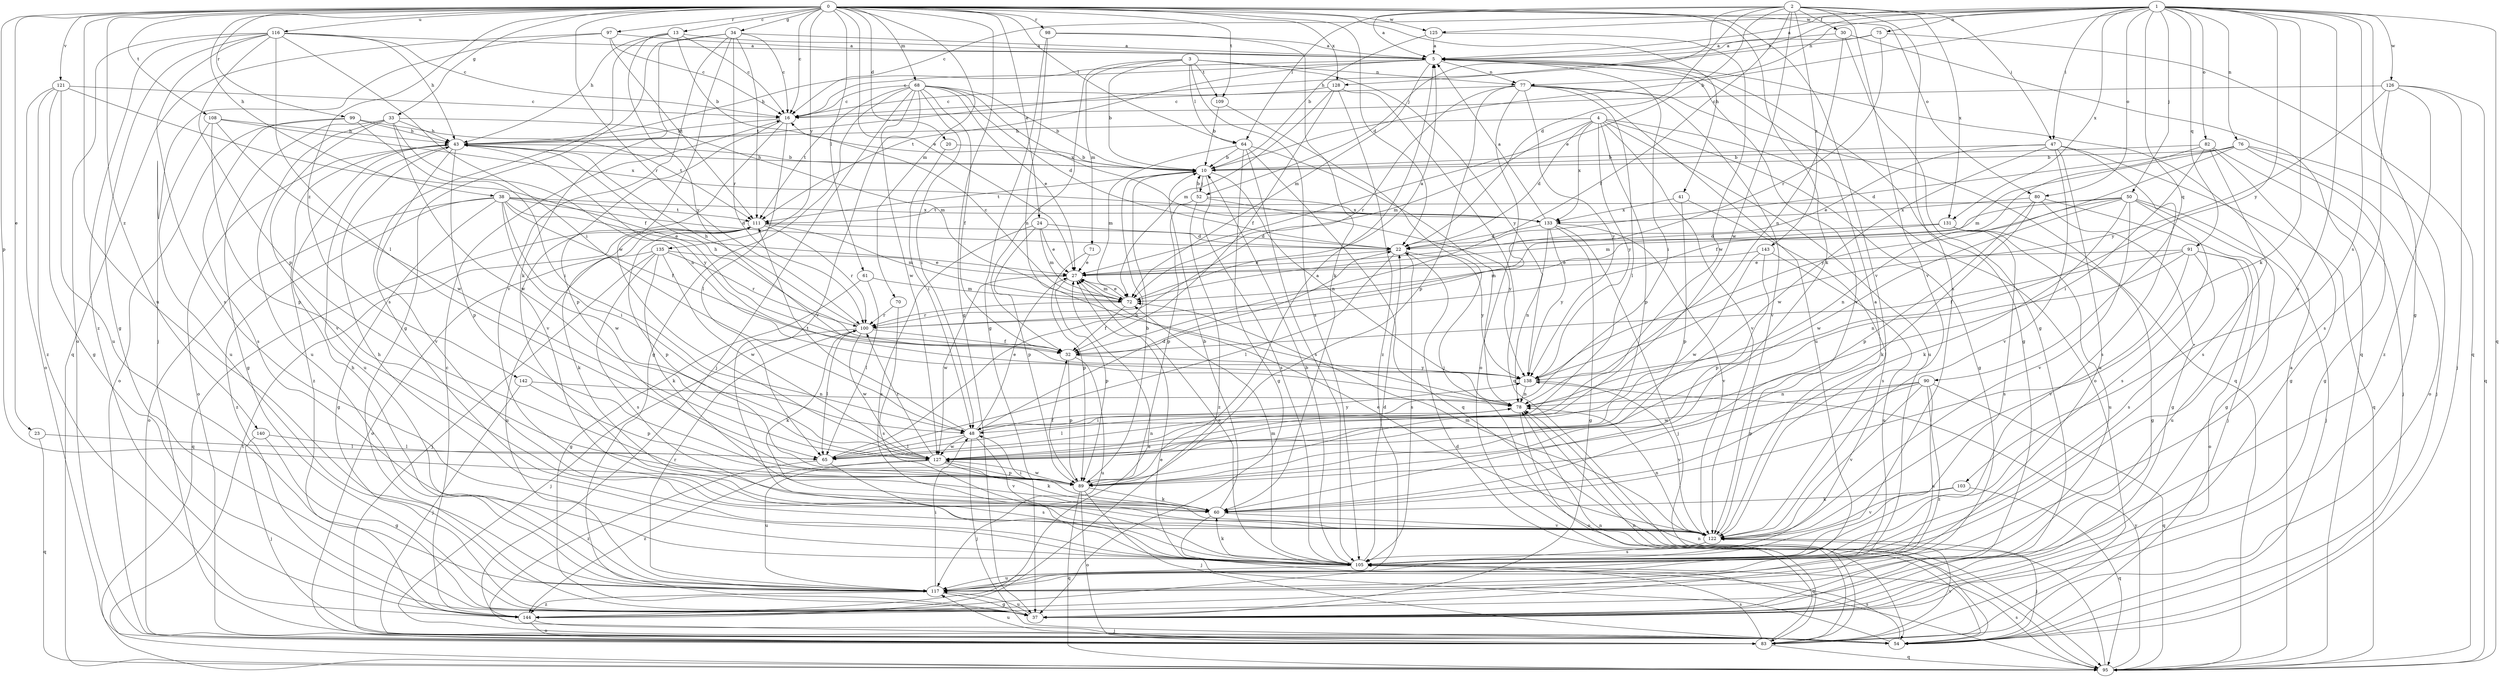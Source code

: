 strict digraph  {
0;
1;
2;
3;
4;
5;
10;
13;
16;
20;
22;
23;
24;
27;
30;
32;
33;
34;
37;
38;
41;
43;
47;
48;
50;
52;
54;
60;
61;
64;
65;
68;
70;
71;
72;
75;
76;
77;
78;
80;
82;
83;
89;
90;
91;
95;
97;
98;
99;
100;
103;
105;
108;
109;
111;
116;
117;
121;
122;
125;
126;
127;
128;
131;
133;
135;
138;
140;
142;
143;
144;
0 -> 13  [label=c];
0 -> 16  [label=c];
0 -> 20  [label=d];
0 -> 22  [label=d];
0 -> 23  [label=e];
0 -> 24  [label=e];
0 -> 27  [label=e];
0 -> 33  [label=g];
0 -> 34  [label=g];
0 -> 37  [label=g];
0 -> 38  [label=h];
0 -> 41  [label=h];
0 -> 60  [label=k];
0 -> 61  [label=l];
0 -> 64  [label=l];
0 -> 68  [label=m];
0 -> 70  [label=m];
0 -> 80  [label=o];
0 -> 89  [label=p];
0 -> 97  [label=r];
0 -> 98  [label=r];
0 -> 99  [label=r];
0 -> 100  [label=r];
0 -> 108  [label=t];
0 -> 109  [label=t];
0 -> 116  [label=u];
0 -> 117  [label=u];
0 -> 121  [label=v];
0 -> 122  [label=v];
0 -> 125  [label=w];
0 -> 128  [label=x];
0 -> 135  [label=y];
0 -> 140  [label=z];
0 -> 142  [label=z];
1 -> 5  [label=a];
1 -> 10  [label=b];
1 -> 16  [label=c];
1 -> 37  [label=g];
1 -> 47  [label=i];
1 -> 50  [label=j];
1 -> 60  [label=k];
1 -> 75  [label=n];
1 -> 76  [label=n];
1 -> 77  [label=n];
1 -> 80  [label=o];
1 -> 82  [label=o];
1 -> 90  [label=q];
1 -> 91  [label=q];
1 -> 95  [label=q];
1 -> 103  [label=s];
1 -> 105  [label=s];
1 -> 125  [label=w];
1 -> 126  [label=w];
1 -> 128  [label=x];
1 -> 131  [label=x];
1 -> 138  [label=y];
2 -> 5  [label=a];
2 -> 22  [label=d];
2 -> 27  [label=e];
2 -> 30  [label=f];
2 -> 32  [label=f];
2 -> 47  [label=i];
2 -> 52  [label=j];
2 -> 64  [label=l];
2 -> 105  [label=s];
2 -> 122  [label=v];
2 -> 127  [label=w];
2 -> 131  [label=x];
2 -> 143  [label=z];
3 -> 10  [label=b];
3 -> 32  [label=f];
3 -> 64  [label=l];
3 -> 71  [label=m];
3 -> 77  [label=n];
3 -> 105  [label=s];
3 -> 109  [label=t];
3 -> 138  [label=y];
4 -> 22  [label=d];
4 -> 37  [label=g];
4 -> 43  [label=h];
4 -> 72  [label=m];
4 -> 83  [label=o];
4 -> 89  [label=p];
4 -> 117  [label=u];
4 -> 122  [label=v];
4 -> 133  [label=x];
4 -> 138  [label=y];
5 -> 16  [label=c];
5 -> 37  [label=g];
5 -> 43  [label=h];
5 -> 48  [label=i];
5 -> 72  [label=m];
5 -> 77  [label=n];
5 -> 111  [label=t];
5 -> 122  [label=v];
10 -> 43  [label=h];
10 -> 52  [label=j];
10 -> 78  [label=n];
10 -> 105  [label=s];
10 -> 111  [label=t];
13 -> 5  [label=a];
13 -> 10  [label=b];
13 -> 16  [label=c];
13 -> 43  [label=h];
13 -> 105  [label=s];
13 -> 138  [label=y];
16 -> 43  [label=h];
16 -> 65  [label=l];
16 -> 89  [label=p];
16 -> 122  [label=v];
20 -> 10  [label=b];
20 -> 48  [label=i];
22 -> 27  [label=e];
22 -> 65  [label=l];
22 -> 105  [label=s];
22 -> 138  [label=y];
23 -> 65  [label=l];
23 -> 95  [label=q];
24 -> 22  [label=d];
24 -> 27  [label=e];
24 -> 72  [label=m];
24 -> 89  [label=p];
24 -> 105  [label=s];
27 -> 72  [label=m];
27 -> 89  [label=p];
27 -> 127  [label=w];
30 -> 5  [label=a];
30 -> 37  [label=g];
30 -> 78  [label=n];
30 -> 95  [label=q];
32 -> 43  [label=h];
32 -> 89  [label=p];
32 -> 117  [label=u];
32 -> 138  [label=y];
33 -> 37  [label=g];
33 -> 43  [label=h];
33 -> 72  [label=m];
33 -> 78  [label=n];
33 -> 117  [label=u];
33 -> 122  [label=v];
33 -> 127  [label=w];
34 -> 5  [label=a];
34 -> 16  [label=c];
34 -> 37  [label=g];
34 -> 60  [label=k];
34 -> 100  [label=r];
34 -> 111  [label=t];
34 -> 122  [label=v];
34 -> 127  [label=w];
37 -> 117  [label=u];
38 -> 22  [label=d];
38 -> 27  [label=e];
38 -> 32  [label=f];
38 -> 37  [label=g];
38 -> 48  [label=i];
38 -> 83  [label=o];
38 -> 111  [label=t];
38 -> 127  [label=w];
38 -> 133  [label=x];
38 -> 144  [label=z];
41 -> 89  [label=p];
41 -> 105  [label=s];
41 -> 133  [label=x];
43 -> 10  [label=b];
43 -> 83  [label=o];
43 -> 89  [label=p];
43 -> 117  [label=u];
43 -> 122  [label=v];
43 -> 138  [label=y];
43 -> 144  [label=z];
47 -> 10  [label=b];
47 -> 27  [label=e];
47 -> 95  [label=q];
47 -> 105  [label=s];
47 -> 117  [label=u];
47 -> 122  [label=v];
47 -> 127  [label=w];
48 -> 22  [label=d];
48 -> 27  [label=e];
48 -> 54  [label=j];
48 -> 65  [label=l];
48 -> 111  [label=t];
48 -> 122  [label=v];
48 -> 127  [label=w];
48 -> 138  [label=y];
50 -> 37  [label=g];
50 -> 54  [label=j];
50 -> 60  [label=k];
50 -> 72  [label=m];
50 -> 78  [label=n];
50 -> 105  [label=s];
50 -> 111  [label=t];
50 -> 122  [label=v];
50 -> 127  [label=w];
52 -> 10  [label=b];
52 -> 89  [label=p];
52 -> 133  [label=x];
52 -> 138  [label=y];
52 -> 144  [label=z];
54 -> 27  [label=e];
54 -> 78  [label=n];
54 -> 105  [label=s];
60 -> 10  [label=b];
60 -> 48  [label=i];
60 -> 95  [label=q];
60 -> 122  [label=v];
61 -> 37  [label=g];
61 -> 65  [label=l];
61 -> 72  [label=m];
64 -> 10  [label=b];
64 -> 37  [label=g];
64 -> 72  [label=m];
64 -> 78  [label=n];
64 -> 95  [label=q];
64 -> 105  [label=s];
65 -> 10  [label=b];
65 -> 78  [label=n];
65 -> 105  [label=s];
65 -> 144  [label=z];
68 -> 10  [label=b];
68 -> 16  [label=c];
68 -> 22  [label=d];
68 -> 27  [label=e];
68 -> 32  [label=f];
68 -> 37  [label=g];
68 -> 48  [label=i];
68 -> 54  [label=j];
68 -> 111  [label=t];
68 -> 122  [label=v];
68 -> 127  [label=w];
68 -> 133  [label=x];
70 -> 100  [label=r];
70 -> 105  [label=s];
71 -> 27  [label=e];
71 -> 89  [label=p];
72 -> 5  [label=a];
72 -> 16  [label=c];
72 -> 27  [label=e];
72 -> 32  [label=f];
72 -> 100  [label=r];
75 -> 5  [label=a];
75 -> 43  [label=h];
75 -> 95  [label=q];
75 -> 100  [label=r];
76 -> 10  [label=b];
76 -> 22  [label=d];
76 -> 37  [label=g];
76 -> 54  [label=j];
76 -> 72  [label=m];
76 -> 83  [label=o];
76 -> 138  [label=y];
77 -> 16  [label=c];
77 -> 65  [label=l];
77 -> 83  [label=o];
77 -> 89  [label=p];
77 -> 95  [label=q];
77 -> 100  [label=r];
77 -> 117  [label=u];
77 -> 122  [label=v];
77 -> 138  [label=y];
78 -> 48  [label=i];
78 -> 65  [label=l];
78 -> 83  [label=o];
80 -> 37  [label=g];
80 -> 54  [label=j];
80 -> 60  [label=k];
80 -> 89  [label=p];
80 -> 133  [label=x];
82 -> 10  [label=b];
82 -> 32  [label=f];
82 -> 37  [label=g];
82 -> 48  [label=i];
82 -> 54  [label=j];
82 -> 105  [label=s];
83 -> 22  [label=d];
83 -> 78  [label=n];
83 -> 95  [label=q];
83 -> 105  [label=s];
83 -> 117  [label=u];
83 -> 122  [label=v];
89 -> 5  [label=a];
89 -> 10  [label=b];
89 -> 32  [label=f];
89 -> 54  [label=j];
89 -> 60  [label=k];
89 -> 83  [label=o];
89 -> 95  [label=q];
89 -> 127  [label=w];
90 -> 78  [label=n];
90 -> 89  [label=p];
90 -> 95  [label=q];
90 -> 117  [label=u];
90 -> 122  [label=v];
90 -> 127  [label=w];
90 -> 144  [label=z];
91 -> 27  [label=e];
91 -> 32  [label=f];
91 -> 78  [label=n];
91 -> 83  [label=o];
91 -> 105  [label=s];
91 -> 117  [label=u];
91 -> 122  [label=v];
95 -> 5  [label=a];
95 -> 78  [label=n];
95 -> 105  [label=s];
95 -> 111  [label=t];
95 -> 138  [label=y];
97 -> 5  [label=a];
97 -> 16  [label=c];
97 -> 54  [label=j];
97 -> 95  [label=q];
97 -> 111  [label=t];
98 -> 5  [label=a];
98 -> 37  [label=g];
98 -> 60  [label=k];
98 -> 78  [label=n];
99 -> 43  [label=h];
99 -> 48  [label=i];
99 -> 83  [label=o];
99 -> 105  [label=s];
99 -> 111  [label=t];
100 -> 32  [label=f];
100 -> 43  [label=h];
100 -> 54  [label=j];
100 -> 60  [label=k];
100 -> 65  [label=l];
100 -> 127  [label=w];
103 -> 60  [label=k];
103 -> 95  [label=q];
103 -> 122  [label=v];
105 -> 10  [label=b];
105 -> 22  [label=d];
105 -> 27  [label=e];
105 -> 43  [label=h];
105 -> 60  [label=k];
105 -> 72  [label=m];
105 -> 117  [label=u];
108 -> 43  [label=h];
108 -> 89  [label=p];
108 -> 117  [label=u];
108 -> 127  [label=w];
108 -> 133  [label=x];
109 -> 10  [label=b];
109 -> 54  [label=j];
111 -> 22  [label=d];
111 -> 60  [label=k];
111 -> 72  [label=m];
111 -> 83  [label=o];
111 -> 89  [label=p];
111 -> 95  [label=q];
111 -> 100  [label=r];
116 -> 5  [label=a];
116 -> 16  [label=c];
116 -> 37  [label=g];
116 -> 43  [label=h];
116 -> 48  [label=i];
116 -> 65  [label=l];
116 -> 83  [label=o];
116 -> 89  [label=p];
116 -> 105  [label=s];
116 -> 144  [label=z];
117 -> 37  [label=g];
117 -> 43  [label=h];
117 -> 48  [label=i];
117 -> 100  [label=r];
117 -> 144  [label=z];
121 -> 16  [label=c];
121 -> 32  [label=f];
121 -> 37  [label=g];
121 -> 83  [label=o];
121 -> 117  [label=u];
121 -> 144  [label=z];
122 -> 5  [label=a];
122 -> 27  [label=e];
122 -> 54  [label=j];
122 -> 72  [label=m];
122 -> 78  [label=n];
122 -> 105  [label=s];
125 -> 5  [label=a];
125 -> 10  [label=b];
125 -> 127  [label=w];
126 -> 16  [label=c];
126 -> 54  [label=j];
126 -> 95  [label=q];
126 -> 105  [label=s];
126 -> 138  [label=y];
126 -> 144  [label=z];
127 -> 60  [label=k];
127 -> 89  [label=p];
127 -> 100  [label=r];
127 -> 117  [label=u];
127 -> 144  [label=z];
128 -> 16  [label=c];
128 -> 32  [label=f];
128 -> 72  [label=m];
128 -> 95  [label=q];
128 -> 144  [label=z];
131 -> 22  [label=d];
131 -> 37  [label=g];
131 -> 100  [label=r];
131 -> 105  [label=s];
131 -> 117  [label=u];
133 -> 5  [label=a];
133 -> 22  [label=d];
133 -> 37  [label=g];
133 -> 54  [label=j];
133 -> 78  [label=n];
133 -> 122  [label=v];
133 -> 138  [label=y];
135 -> 27  [label=e];
135 -> 54  [label=j];
135 -> 60  [label=k];
135 -> 100  [label=r];
135 -> 105  [label=s];
135 -> 117  [label=u];
135 -> 127  [label=w];
138 -> 78  [label=n];
138 -> 122  [label=v];
140 -> 37  [label=g];
140 -> 54  [label=j];
140 -> 65  [label=l];
142 -> 54  [label=j];
142 -> 78  [label=n];
142 -> 89  [label=p];
143 -> 27  [label=e];
143 -> 89  [label=p];
143 -> 117  [label=u];
143 -> 127  [label=w];
144 -> 16  [label=c];
144 -> 27  [label=e];
144 -> 54  [label=j];
144 -> 83  [label=o];
}

